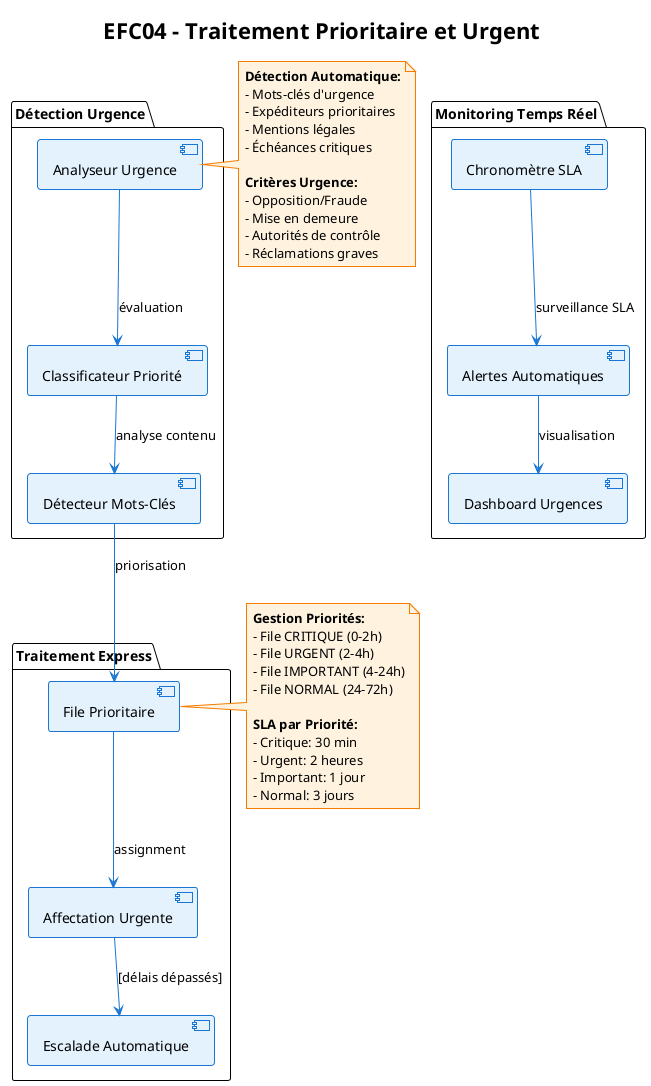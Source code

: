 @startuml EFC04_TraitementUrgent
!theme plain
skinparam backgroundColor #FFFFFF
skinparam class {
    BackgroundColor #E3F2FD
    BorderColor #1976D2
    ArrowColor #1976D2
}
skinparam component {
    BackgroundColor #E3F2FD
    BorderColor #1976D2
}
skinparam note {
    BackgroundColor #FFF3E0
    BorderColor #F57C00
}

title EFC04 - Traitement Prioritaire et Urgent

package "Détection Urgence" {
  component [Analyseur Urgence] as AnalyseurUrg
  component [Classificateur Priorité] as ClassifPrio
  component [Détecteur Mots-Clés] as MotsCles
}

package "Traitement Express" {
  component [File Prioritaire] as FilePrio
  component [Affectation Urgente] as AffectUrg
  component [Escalade Automatique] as Escalade
}

package "Monitoring Temps Réel" {
  component [Chronomètre SLA] as Chrono
  component [Alertes Automatiques] as Alertes
  component [Dashboard Urgences] as Dashboard
}

' Flux urgence
AnalyseurUrg --> ClassifPrio : évaluation
ClassifPrio --> MotsCles : analyse contenu
MotsCles --> FilePrio : priorisation
FilePrio --> AffectUrg : assignment
AffectUrg --> Escalade : [délais dépassés]
Chrono --> Alertes : surveillance SLA
Alertes --> Dashboard : visualisation

note right of AnalyseurUrg
**Détection Automatique:**
- Mots-clés d'urgence
- Expéditeurs prioritaires
- Mentions légales
- Échéances critiques

**Critères Urgence:**
- Opposition/Fraude
- Mise en demeure
- Autorités de contrôle
- Réclamations graves
end note

note right of FilePrio
**Gestion Priorités:**
- File CRITIQUE (0-2h)
- File URGENT (2-4h)
- File IMPORTANT (4-24h)
- File NORMAL (24-72h)

**SLA par Priorité:**
- Critique: 30 min
- Urgent: 2 heures
- Important: 1 jour
- Normal: 3 jours
end note

@enduml
skinparam actorStyle awesome
skinparam usecase {
  ArrowColor #1976D2
  BorderColor #1976D2
}
left to right direction

title EFC04 - Supervision & Reporting des courriers

actor "Manager" as MGR
actor "Utilisateur" as U
actor "Administrateur" as ADM

rectangle "Supervision & Reporting" {
  usecase "Dashboard en temps réel\n(indicateurs clés)" as UC20
  usecase "Fiches de suivi par courrier" as UC21
  usecase "Statistiques détaillées" as UC22
  usecase "Alertes sur retards/anomalies" as UC23
  usecase "Rapports personnalisés\n(PDF, Excel, CSV)" as UC24
}

MGR --> UC20
MGR --> UC22
MGR --> UC24
U --> UC21
ADM --> UC23

' ========================================
' NOTES EXPLICATIVES
' ========================================
note top of UC20 : Tableau de bord avec indicateurs clés en temps réel
note right of UC21 : Suivi détaillé de chaque courrier traité
note left of UC22 : Statistiques avancées sur les flux de courriers
note bottom of UC23 : Alertes automatiques sur retards ou anomalies
note right of UC24 : Génération de rapports personnalisés (PDF, Excel, CSV)

@enduml
